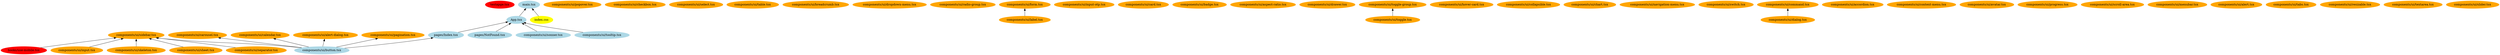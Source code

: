 strict digraph {
"testapge.tsx" [color=red, style=filled];
"App.tsx" [color=lightblue, style=filled];
"main.tsx" [color=lightblue, style=filled];
"pages/Index.tsx" [color=lightblue, style=filled];
"pages/NotFound.tsx" [color=lightblue, style=filled];
"hooks/use-mobile.tsx" [color=red, style=filled];
"components/ui/popover.tsx" [color=orange, style=filled];
"components/ui/input.tsx" [color=orange, style=filled];
"components/ui/checkbox.tsx" [color=orange, style=filled];
"components/ui/select.tsx" [color=orange, style=filled];
"components/ui/table.tsx" [color=orange, style=filled];
"components/ui/breadcrumb.tsx" [color=orange, style=filled];
"components/ui/dropdown-menu.tsx" [color=orange, style=filled];
"components/ui/radio-group.tsx" [color=orange, style=filled];
"components/ui/form.tsx" [color=orange, style=filled];
"components/ui/input-otp.tsx" [color=orange, style=filled];
"components/ui/card.tsx" [color=orange, style=filled];
"components/ui/badge.tsx" [color=orange, style=filled];
"components/ui/skeleton.tsx" [color=orange, style=filled];
"components/ui/aspect-ratio.tsx" [color=orange, style=filled];
"components/ui/drawer.tsx" [color=orange, style=filled];
"components/ui/toggle-group.tsx" [color=orange, style=filled];
"components/ui/hover-card.tsx" [color=orange, style=filled];
"components/ui/collapsible.tsx" [color=orange, style=filled];
"components/ui/chart.tsx" [color=orange, style=filled];
"components/ui/sheet.tsx" [color=orange, style=filled];
"components/ui/navigation-menu.tsx" [color=orange, style=filled];
"components/ui/sidebar.tsx" [color=orange, style=filled];
"components/ui/switch.tsx" [color=orange, style=filled];
"components/ui/command.tsx" [color=orange, style=filled];
"components/ui/accordion.tsx" [color=orange, style=filled];
"components/ui/context-menu.tsx" [color=orange, style=filled];
"components/ui/avatar.tsx" [color=orange, style=filled];
"components/ui/sonner.tsx" [color=lightblue, style=filled];
"components/ui/progress.tsx" [color=orange, style=filled];
"components/ui/carousel.tsx" [color=orange, style=filled];
"components/ui/calendar.tsx" [color=orange, style=filled];
"components/ui/scroll-area.tsx" [color=orange, style=filled];
"components/ui/menubar.tsx" [color=orange, style=filled];
"components/ui/alert-dialog.tsx" [color=orange, style=filled];
"components/ui/alert.tsx" [color=orange, style=filled];
"components/ui/tabs.tsx" [color=orange, style=filled];
"components/ui/label.tsx" [color=orange, style=filled];
"components/ui/button.tsx" [color=lightblue, style=filled];
"components/ui/toggle.tsx" [color=orange, style=filled];
"components/ui/resizable.tsx" [color=orange, style=filled];
"components/ui/separator.tsx" [color=orange, style=filled];
"components/ui/tooltip.tsx" [color=lightblue, style=filled];
"components/ui/textarea.tsx" [color=orange, style=filled];
"components/ui/dialog.tsx" [color=orange, style=filled];
"components/ui/slider.tsx" [color=orange, style=filled];
"components/ui/pagination.tsx" [color=orange, style=filled];
"index.css" [color=yellow, style=filled];
"App.tsx" -> "components/ui/sonner.tsx" [dir=back];
"App.tsx" -> "components/ui/tooltip.tsx" [dir=back];
"App.tsx" -> "pages/Index.tsx" [dir=back];
"App.tsx" -> "pages/NotFound.tsx" [dir=back];
"main.tsx" -> "App.tsx" [dir=back];
"main.tsx" -> "index.css" [dir=back];
"pages/Index.tsx" -> "components/ui/button.tsx" [dir=back];
"components/ui/form.tsx" -> "components/ui/label.tsx" [dir=back];
"components/ui/toggle-group.tsx" -> "components/ui/toggle.tsx" [dir=back];
"components/ui/sidebar.tsx" -> "hooks/use-mobile.tsx" [dir=back];
"components/ui/sidebar.tsx" -> "components/ui/button.tsx" [dir=back];
"components/ui/sidebar.tsx" -> "components/ui/input.tsx" [dir=back];
"components/ui/sidebar.tsx" -> "components/ui/separator.tsx" [dir=back];
"components/ui/sidebar.tsx" -> "components/ui/sheet.tsx" [dir=back];
"components/ui/sidebar.tsx" -> "components/ui/skeleton.tsx" [dir=back];
"components/ui/command.tsx" -> "components/ui/dialog.tsx" [dir=back];
"components/ui/carousel.tsx" -> "components/ui/button.tsx" [dir=back];
"components/ui/calendar.tsx" -> "components/ui/button.tsx" [dir=back];
"components/ui/alert-dialog.tsx" -> "components/ui/button.tsx" [dir=back];
"components/ui/pagination.tsx" -> "components/ui/button.tsx" [dir=back];
}
